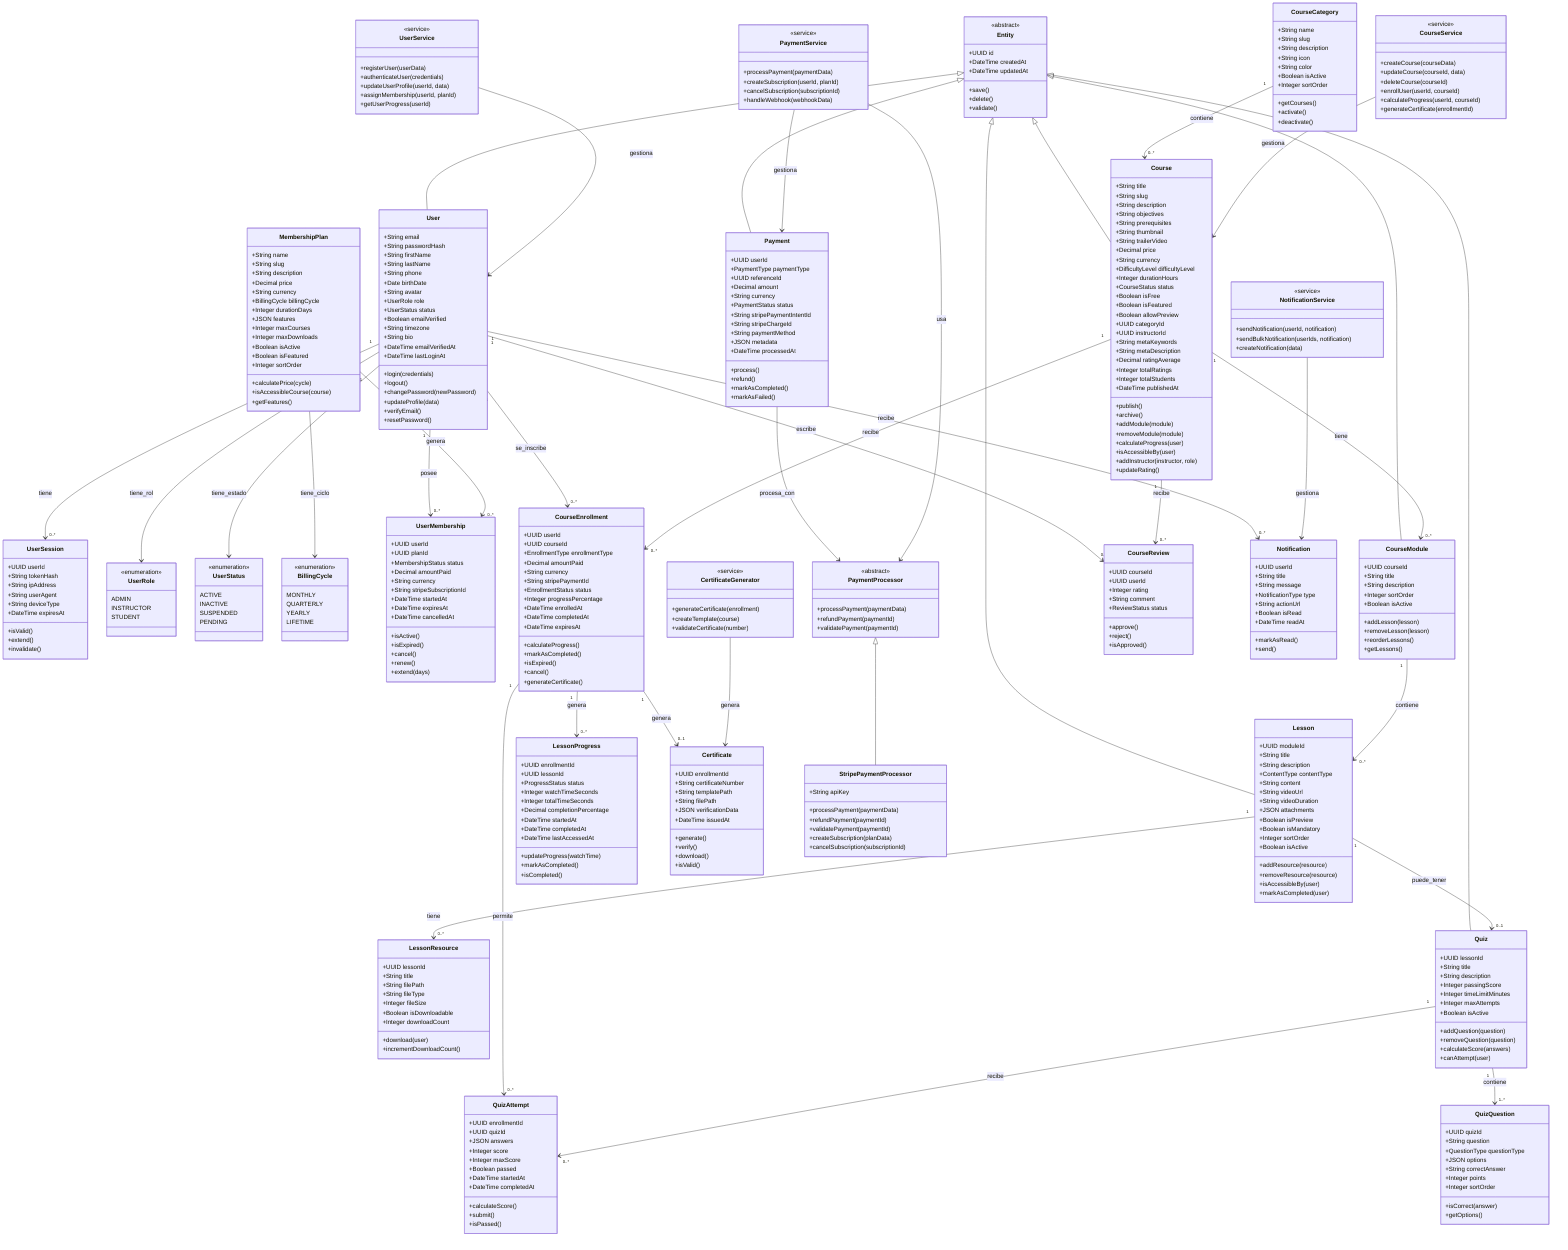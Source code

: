 classDiagram
    %% Comentarios:
    %% - Diagrama de clases para plataforma de cursos online y membresías
    %% - Coherente con el ERD, incluye herencia, composición y agregación
    %% - Patrones de diseño: Strategy (pagos), Observer (notificaciones), Factory (certificados)
    %% - Separación de responsabilidades y principios SOLID

    %% === CLASES BASE Y ABSTRACTAS ===
    class Entity {
        <<abstract>>
        +UUID id
        +DateTime createdAt
        +DateTime updatedAt
        +save()
        +delete()
        +validate()
    }

    class User {
        +String email
        +String passwordHash
        +String firstName
        +String lastName
        +String phone
        +Date birthDate
        +String avatar
        +UserRole role
        +UserStatus status
        +Boolean emailVerified
        +String timezone
        +String bio
        +DateTime emailVerifiedAt
        +DateTime lastLoginAt
        +login(credentials)
        +logout()
        +changePassword(newPassword)
        +updateProfile(data)
        +verifyEmail()
        +resetPassword()
    }

    class UserSession {
        +UUID userId
        +String tokenHash
        +String ipAddress
        +String userAgent
        +String deviceType
        +DateTime expiresAt
        +isValid()
        +extend()
        +invalidate()
    }

    %% === ENUMS Y TIPOS ===
    class UserRole {
        <<enumeration>>
        ADMIN
        INSTRUCTOR
        STUDENT
    }

    class UserStatus {
        <<enumeration>>
        ACTIVE
        INACTIVE
        SUSPENDED
        PENDING
    }

    class BillingCycle {
        <<enumeration>>
        MONTHLY
        QUARTERLY
        YEARLY
        LIFETIME
    }

    %% === CLASES DE MEMBRESÍAS ===
    class MembershipPlan {
        +String name
        +String slug
        +String description
        +Decimal price
        +String currency
        +BillingCycle billingCycle
        +Integer durationDays
        +JSON features
        +Integer maxCourses
        +Integer maxDownloads
        +Boolean isActive
        +Boolean isFeatured
        +Integer sortOrder
        +calculatePrice(cycle)
        +isAccessibleCourse(course)
        +getFeatures()
    }

    class UserMembership {
        +UUID userId
        +UUID planId
        +MembershipStatus status
        +Decimal amountPaid
        +String currency
        +String stripeSubscriptionId
        +DateTime startedAt
        +DateTime expiresAt
        +DateTime cancelledAt
        +isActive()
        +isExpired()
        +cancel()
        +renew()
        +extend(days)
    }

    %% === CLASES DE CURSOS ===
    class CourseCategory {
        +String name
        +String slug
        +String description
        +String icon
        +String color
        +Boolean isActive
        +Integer sortOrder
        +getCourses()
        +activate()
        +deactivate()
    }

    class Course {
        +String title
        +String slug
        +String description
        +String objectives
        +String prerequisites
        +String thumbnail
        +String trailerVideo
        +Decimal price
        +String currency
        +DifficultyLevel difficultyLevel
        +Integer durationHours
        +CourseStatus status
        +Boolean isFree
        +Boolean isFeatured
        +Boolean allowPreview
        +UUID categoryId
        +UUID instructorId
        +String metaKeywords
        +String metaDescription
        +Decimal ratingAverage
        +Integer totalRatings
        +Integer totalStudents
        +DateTime publishedAt
        +publish()
        +archive()
        +addModule(module)
        +removeModule(module)
        +calculateProgress(user)
        +isAccessibleBy(user)
        +addInstructor(instructor, role)
        +updateRating()
    }

    class CourseModule {
        +UUID courseId
        +String title
        +String description
        +Integer sortOrder
        +Boolean isActive
        +addLesson(lesson)
        +removeLesson(lesson)
        +reorderLessons()
        +getLessons()
    }

    class Lesson {
        +UUID moduleId
        +String title
        +String description
        +ContentType contentType
        +String content
        +String videoUrl
        +String videoDuration
        +JSON attachments
        +Boolean isPreview
        +Boolean isMandatory
        +Integer sortOrder
        +Boolean isActive
        +addResource(resource)
        +removeResource(resource)
        +isAccessibleBy(user)
        +markAsCompleted(user)
    }

    class LessonResource {
        +UUID lessonId
        +String title
        +String filePath
        +String fileType
        +Integer fileSize
        +Boolean isDownloadable
        +Integer downloadCount
        +download(user)
        +incrementDownloadCount()
    }

    %% === CLASES DE PROGRESO ===
    class CourseEnrollment {
        +UUID userId
        +UUID courseId
        +EnrollmentType enrollmentType
        +Decimal amountPaid
        +String currency
        +String stripePaymentId
        +EnrollmentStatus status
        +Integer progressPercentage
        +DateTime enrolledAt
        +DateTime completedAt
        +DateTime expiresAt
        +calculateProgress()
        +markAsCompleted()
        +isExpired()
        +cancel()
        +generateCertificate()
    }

    class LessonProgress {
        +UUID enrollmentId
        +UUID lessonId
        +ProgressStatus status
        +Integer watchTimeSeconds
        +Integer totalTimeSeconds
        +Decimal completionPercentage
        +DateTime startedAt
        +DateTime completedAt
        +DateTime lastAccessedAt
        +updateProgress(watchTime)
        +markAsCompleted()
        +isCompleted()
    }

    %% === CLASES DE EVALUACIONES ===
    class Quiz {
        +UUID lessonId
        +String title
        +String description
        +Integer passingScore
        +Integer timeLimitMinutes
        +Integer maxAttempts
        +Boolean isActive
        +addQuestion(question)
        +removeQuestion(question)
        +calculateScore(answers)
        +canAttempt(user)
    }

    class QuizQuestion {
        +UUID quizId
        +String question
        +QuestionType questionType
        +JSON options
        +String correctAnswer
        +Integer points
        +Integer sortOrder
        +isCorrect(answer)
        +getOptions()
    }

    class QuizAttempt {
        +UUID enrollmentId
        +UUID quizId
        +JSON answers
        +Integer score
        +Integer maxScore
        +Boolean passed
        +DateTime startedAt
        +DateTime completedAt
        +calculateScore()
        +submit()
        +isPassed()
    }

    %% === CLASES DE CERTIFICADOS ===
    class Certificate {
        +UUID enrollmentId
        +String certificateNumber
        +String templatePath
        +String filePath
        +JSON verificationData
        +DateTime issuedAt
        +generate()
        +verify()
        +download()
        +isValid()
    }

    class CertificateGenerator {
        <<service>>
        +generateCertificate(enrollment)
        +createTemplate(course)
        +validateCertificate(number)
    }

    %% === CLASES DE PAGOS ===
    class PaymentProcessor {
        <<abstract>>
        +processPayment(paymentData)
        +refundPayment(paymentId)
        +validatePayment(paymentId)
    }

    class StripePaymentProcessor {
        +String apiKey
        +processPayment(paymentData)
        +refundPayment(paymentId)
        +validatePayment(paymentId)
        +createSubscription(planData)
        +cancelSubscription(subscriptionId)
    }

    class Payment {
        +UUID userId
        +PaymentType paymentType
        +UUID referenceId
        +Decimal amount
        +String currency
        +PaymentStatus status
        +String stripePaymentIntentId
        +String stripeChargeId
        +String paymentMethod
        +JSON metadata
        +DateTime processedAt
        +process()
        +refund()
        +markAsCompleted()
        +markAsFailed()
    }

    %% === CLASES DE COMUNICACIÓN ===
    class CourseReview {
        +UUID courseId
        +UUID userId
        +Integer rating
        +String comment
        +ReviewStatus status
        +approve()
        +reject()
        +isApproved()
    }

    class Notification {
        +UUID userId
        +String title
        +String message
        +NotificationType type
        +String actionUrl
        +Boolean isRead
        +DateTime readAt
        +markAsRead()
        +send()
    }

    class NotificationService {
        <<service>>
        +sendNotification(userId, notification)
        +sendBulkNotification(userIds, notification)
        +createNotification(data)
    }

    %% === CLASES DE SERVICIOS ===
    class CourseService {
        <<service>>
        +createCourse(courseData)
        +updateCourse(courseId, data)
        +deleteCourse(courseId)
        +enrollUser(userId, courseId)
        +calculateProgress(userId, courseId)
        +generateCertificate(enrollmentId)
    }

    class UserService {
        <<service>>
        +registerUser(userData)
        +authenticateUser(credentials)
        +updateUserProfile(userId, data)
        +assignMembership(userId, planId)
        +getUserProgress(userId)
    }

    class PaymentService {
        <<service>>
        +processPayment(paymentData)
        +createSubscription(userId, planId)
        +cancelSubscription(subscriptionId)
        +handleWebhook(webhookData)
    }

    %% === RELACIONES ===
    Entity <|-- User
    Entity <|-- Course
    Entity <|-- CourseModule
    Entity <|-- Lesson
    Entity <|-- Quiz
    Entity <|-- Payment

    User "1" --> "0..*" UserSession : tiene
    User "1" --> "0..*" UserMembership : posee
    User "1" --> "0..*" CourseEnrollment : se_inscribe
    User "1" --> "0..*" CourseReview : escribe
    User "1" --> "0..*" Notification : recibe

    User --> UserRole : tiene_rol
    User --> UserStatus : tiene_estado

    MembershipPlan "1" --> "0..*" UserMembership : genera
    MembershipPlan --> BillingCycle : tiene_ciclo

    CourseCategory "1" --> "0..*" Course : contiene
    Course "1" --> "0..*" CourseModule : tiene
    Course "1" --> "0..*" CourseEnrollment : recibe
    Course "1" --> "0..*" CourseReview : recibe

    CourseModule "1" --> "0..*" Lesson : contiene
    Lesson "1" --> "0..*" LessonResource : tiene
    Lesson "1" --> "0..1" Quiz : puede_tener

    CourseEnrollment "1" --> "0..*" LessonProgress : genera
    CourseEnrollment "1" --> "0..1" Certificate : genera
    CourseEnrollment "1" --> "0..*" QuizAttempt : permite

    Quiz "1" --> "1..*" QuizQuestion : contiene
    Quiz "1" --> "0..*" QuizAttempt : recibe

    PaymentProcessor <|-- StripePaymentProcessor
    Payment --> PaymentProcessor : procesa_con

    CourseService --> Course : gestiona
    UserService --> User : gestiona
    PaymentService --> Payment : gestiona
    PaymentService --> PaymentProcessor : usa

    NotificationService --> Notification : gestiona
    CertificateGenerator --> Certificate : genera